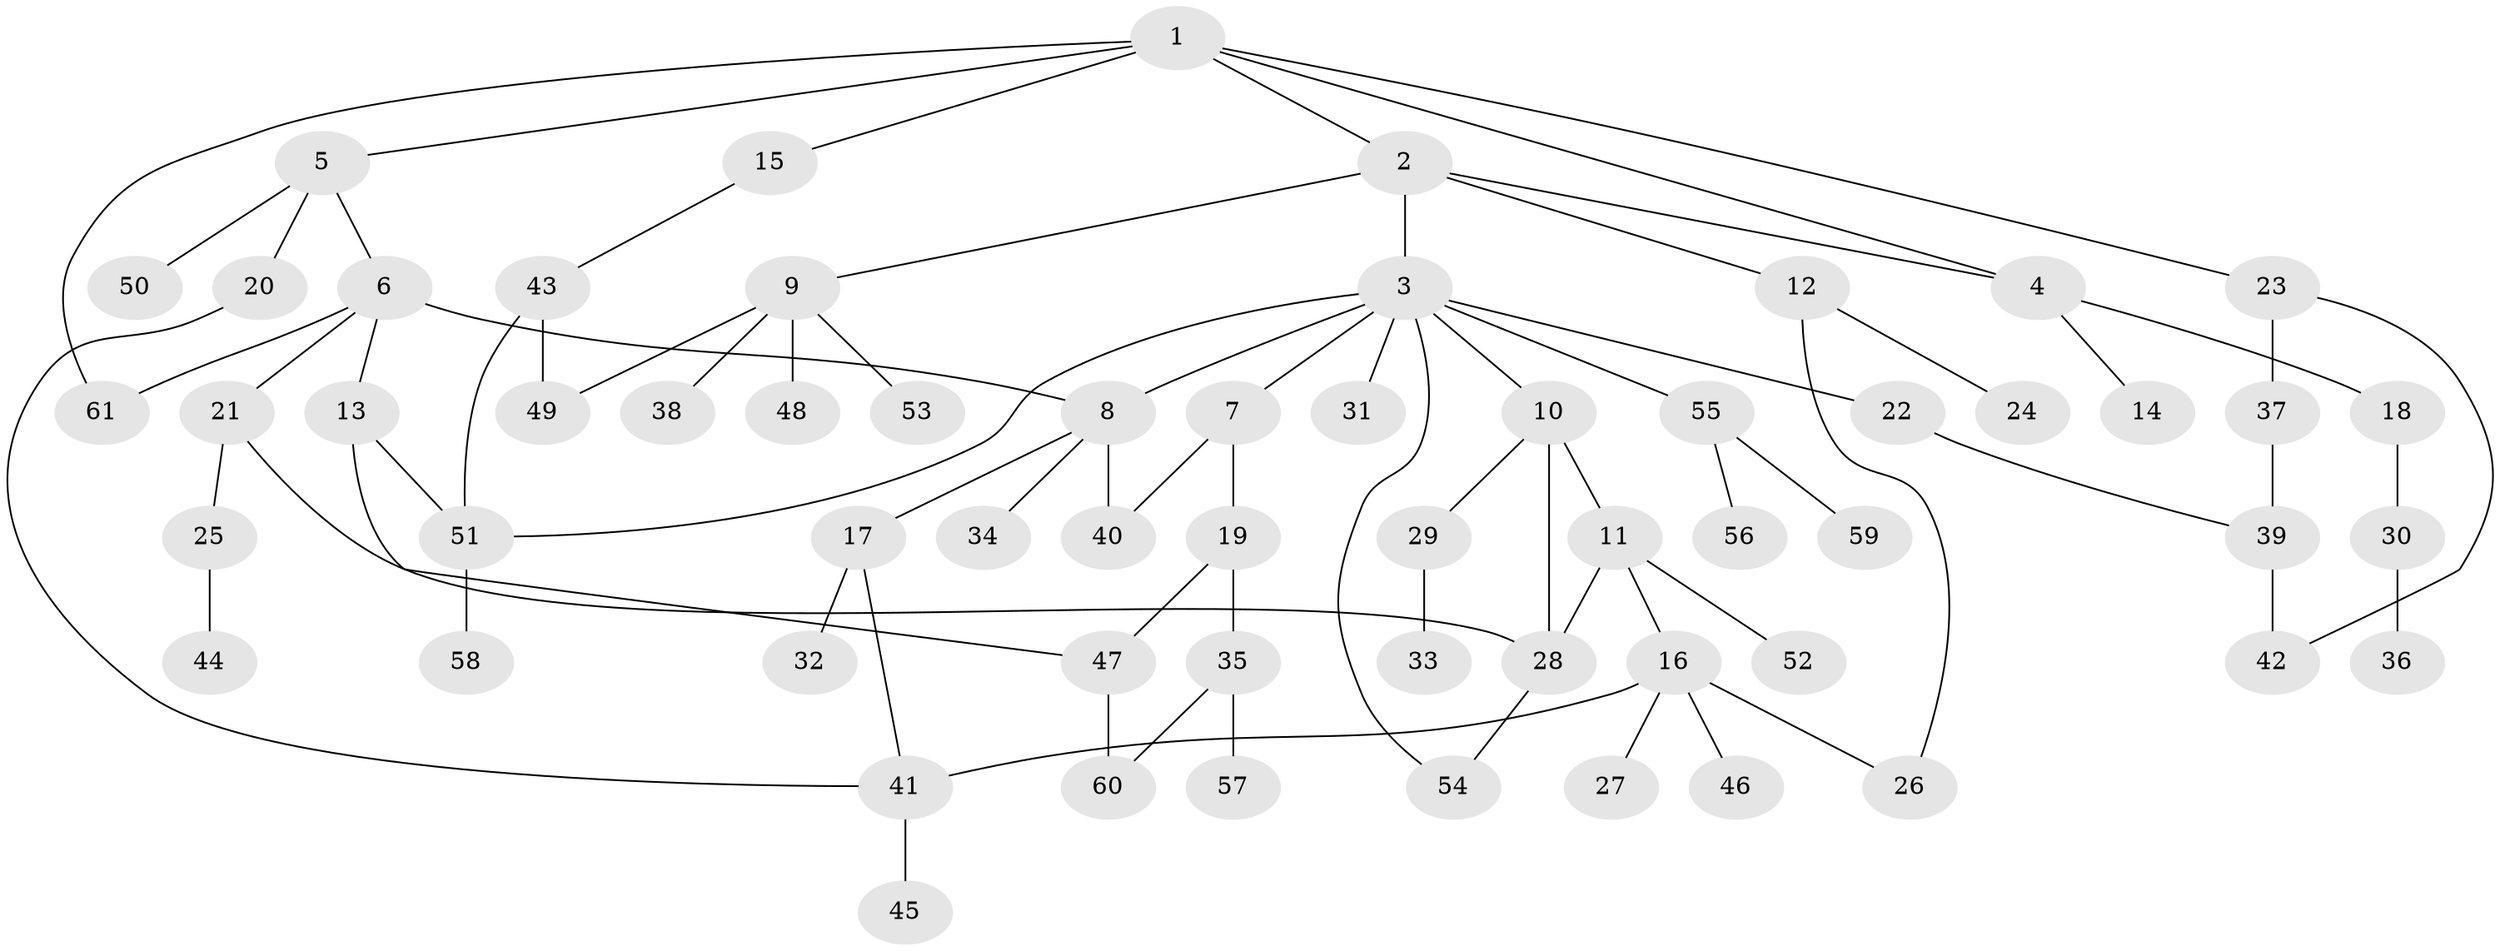 // Generated by graph-tools (version 1.1) at 2025/49/03/09/25 03:49:24]
// undirected, 61 vertices, 77 edges
graph export_dot {
graph [start="1"]
  node [color=gray90,style=filled];
  1;
  2;
  3;
  4;
  5;
  6;
  7;
  8;
  9;
  10;
  11;
  12;
  13;
  14;
  15;
  16;
  17;
  18;
  19;
  20;
  21;
  22;
  23;
  24;
  25;
  26;
  27;
  28;
  29;
  30;
  31;
  32;
  33;
  34;
  35;
  36;
  37;
  38;
  39;
  40;
  41;
  42;
  43;
  44;
  45;
  46;
  47;
  48;
  49;
  50;
  51;
  52;
  53;
  54;
  55;
  56;
  57;
  58;
  59;
  60;
  61;
  1 -- 2;
  1 -- 5;
  1 -- 15;
  1 -- 23;
  1 -- 61;
  1 -- 4;
  2 -- 3;
  2 -- 4;
  2 -- 9;
  2 -- 12;
  3 -- 7;
  3 -- 10;
  3 -- 22;
  3 -- 31;
  3 -- 54;
  3 -- 55;
  3 -- 51;
  3 -- 8;
  4 -- 14;
  4 -- 18;
  5 -- 6;
  5 -- 20;
  5 -- 50;
  6 -- 8;
  6 -- 13;
  6 -- 21;
  6 -- 61;
  7 -- 19;
  7 -- 40;
  8 -- 17;
  8 -- 34;
  8 -- 40;
  9 -- 38;
  9 -- 48;
  9 -- 49;
  9 -- 53;
  10 -- 11;
  10 -- 29;
  10 -- 28;
  11 -- 16;
  11 -- 28;
  11 -- 52;
  12 -- 24;
  12 -- 26;
  13 -- 47;
  13 -- 51;
  15 -- 43;
  16 -- 26;
  16 -- 27;
  16 -- 46;
  16 -- 41;
  17 -- 32;
  17 -- 41;
  18 -- 30;
  19 -- 35;
  19 -- 47;
  20 -- 41;
  21 -- 25;
  21 -- 28;
  22 -- 39;
  23 -- 37;
  23 -- 42;
  25 -- 44;
  28 -- 54;
  29 -- 33;
  30 -- 36;
  35 -- 57;
  35 -- 60;
  37 -- 39;
  39 -- 42;
  41 -- 45;
  43 -- 51;
  43 -- 49;
  47 -- 60;
  51 -- 58;
  55 -- 56;
  55 -- 59;
}
